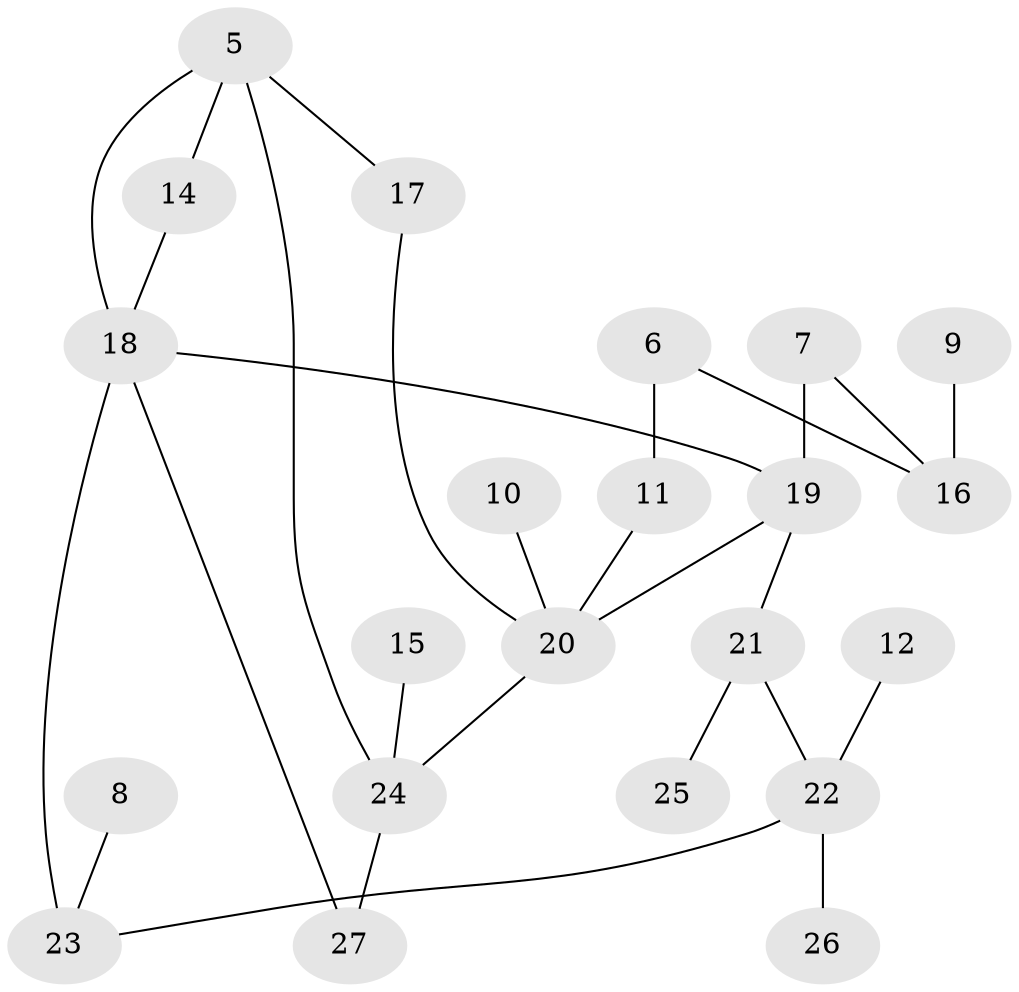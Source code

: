 // original degree distribution, {4: 0.1509433962264151, 1: 0.18867924528301888, 0: 0.09433962264150944, 5: 0.018867924528301886, 2: 0.4528301886792453, 3: 0.09433962264150944}
// Generated by graph-tools (version 1.1) at 2025/25/03/09/25 03:25:21]
// undirected, 22 vertices, 27 edges
graph export_dot {
graph [start="1"]
  node [color=gray90,style=filled];
  5;
  6;
  7;
  8;
  9;
  10;
  11;
  12;
  14;
  15;
  16;
  17;
  18;
  19;
  20;
  21;
  22;
  23;
  24;
  25;
  26;
  27;
  5 -- 14 [weight=1.0];
  5 -- 17 [weight=1.0];
  5 -- 18 [weight=1.0];
  5 -- 24 [weight=1.0];
  6 -- 11 [weight=1.0];
  6 -- 16 [weight=1.0];
  7 -- 16 [weight=1.0];
  7 -- 19 [weight=1.0];
  8 -- 23 [weight=1.0];
  9 -- 16 [weight=1.0];
  10 -- 20 [weight=2.0];
  11 -- 20 [weight=1.0];
  12 -- 22 [weight=1.0];
  14 -- 18 [weight=1.0];
  15 -- 24 [weight=1.0];
  17 -- 20 [weight=1.0];
  18 -- 19 [weight=1.0];
  18 -- 23 [weight=2.0];
  18 -- 27 [weight=1.0];
  19 -- 20 [weight=1.0];
  19 -- 21 [weight=1.0];
  20 -- 24 [weight=1.0];
  21 -- 22 [weight=1.0];
  21 -- 25 [weight=1.0];
  22 -- 23 [weight=1.0];
  22 -- 26 [weight=1.0];
  24 -- 27 [weight=1.0];
}
